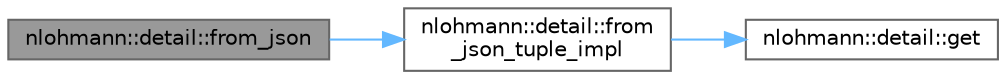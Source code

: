 digraph "nlohmann::detail::from_json"
{
 // LATEX_PDF_SIZE
  bgcolor="transparent";
  edge [fontname=Helvetica,fontsize=10,labelfontname=Helvetica,labelfontsize=10];
  node [fontname=Helvetica,fontsize=10,shape=box,height=0.2,width=0.4];
  rankdir="LR";
  Node1 [label="nlohmann::detail::from_json",height=0.2,width=0.4,color="gray40", fillcolor="grey60", style="filled", fontcolor="black",tooltip=" "];
  Node1 -> Node2 [color="steelblue1",style="solid"];
  Node2 [label="nlohmann::detail::from\l_json_tuple_impl",height=0.2,width=0.4,color="grey40", fillcolor="white", style="filled",URL="$a00477.html#a28253915d9db4a0112d60eaee0422949",tooltip=" "];
  Node2 -> Node3 [color="steelblue1",style="solid"];
  Node3 [label="nlohmann::detail::get",height=0.2,width=0.4,color="grey40", fillcolor="white", style="filled",URL="$a00477.html#acc422c11342b31368f610b6f96fcedc6",tooltip=" "];
}
